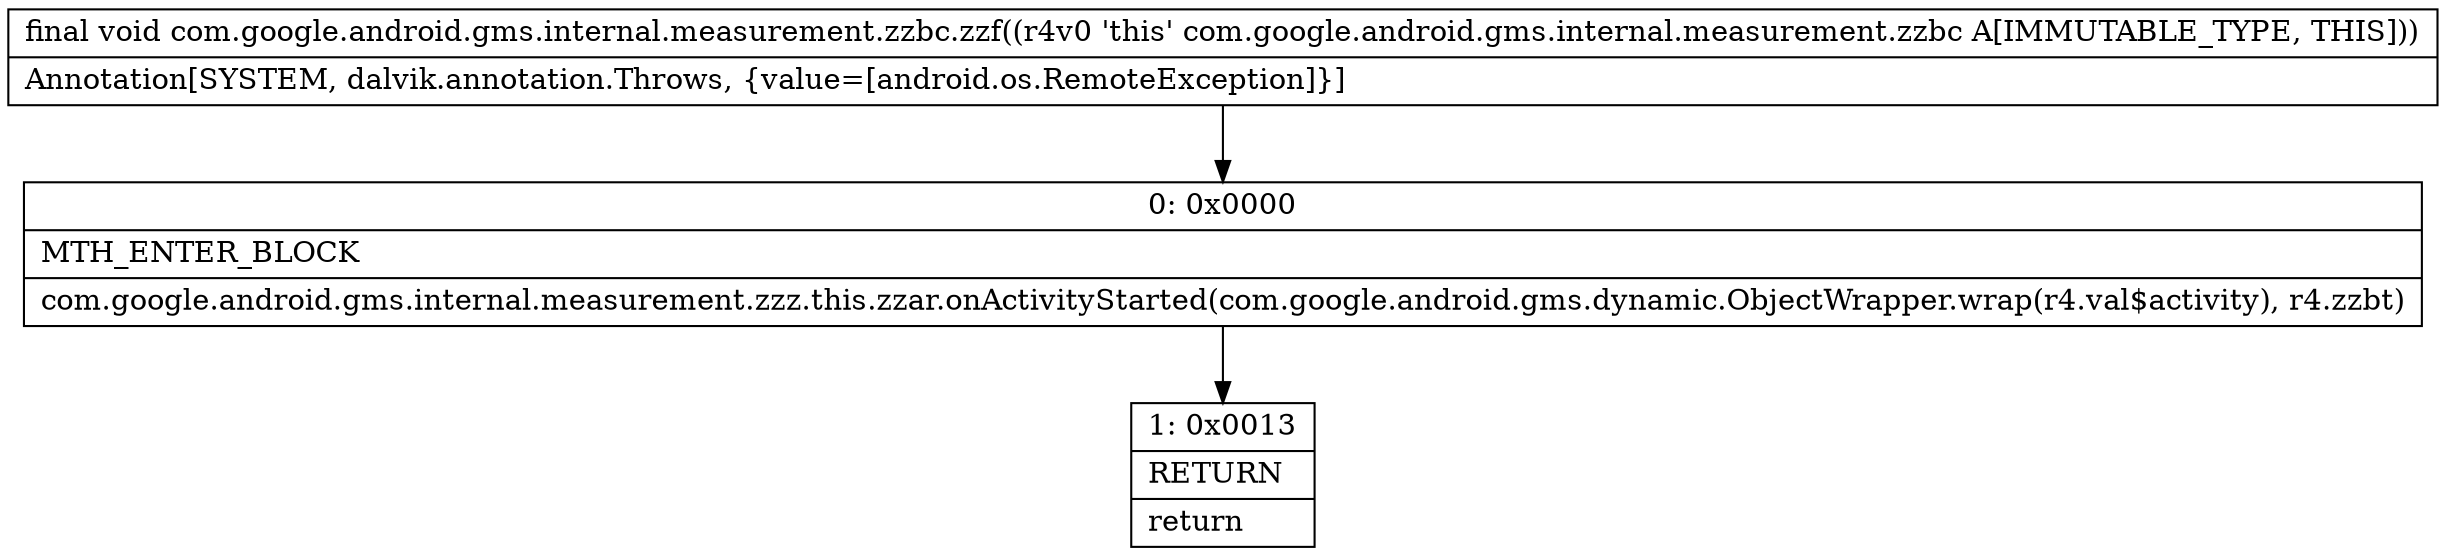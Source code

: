 digraph "CFG forcom.google.android.gms.internal.measurement.zzbc.zzf()V" {
Node_0 [shape=record,label="{0\:\ 0x0000|MTH_ENTER_BLOCK\l|com.google.android.gms.internal.measurement.zzz.this.zzar.onActivityStarted(com.google.android.gms.dynamic.ObjectWrapper.wrap(r4.val$activity), r4.zzbt)\l}"];
Node_1 [shape=record,label="{1\:\ 0x0013|RETURN\l|return\l}"];
MethodNode[shape=record,label="{final void com.google.android.gms.internal.measurement.zzbc.zzf((r4v0 'this' com.google.android.gms.internal.measurement.zzbc A[IMMUTABLE_TYPE, THIS]))  | Annotation[SYSTEM, dalvik.annotation.Throws, \{value=[android.os.RemoteException]\}]\l}"];
MethodNode -> Node_0;
Node_0 -> Node_1;
}

